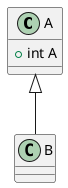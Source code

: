 @startuml test

class A {
    + int A
}
A <|-- B

class B {

}

@enduml

@startuml test2
class FRunnable {
    + uint32 Run()
    + void Stop()
    + void Exit()
}

class FRunnableThread {
    {static} +FRunnableThread* Create()
}

FRunnableThread o.. FRunnable

class FQueuedThread {
    # FRunnableThread* Thread

    + bool Create(FQueuedThreadPool* InPool, uint32, EThreadPriority)
    + boid DoWork(IQueuedWork* InQueuedWork)
    + bool KillThread()
}
FQueuedThread --|> FRunnable
FQueuedThread *-- FRunnableThread

class FQueuedThreadPoolBase {
    # TArray<IQueueWork* > QueueWork
    # TArray<FQueuedThread*> QueuedThreads
    # TArray<FQueuedThread*> AllThreads

    + bool Create(uint32 InNumQueuedThreads, uint32, EThreadPriority)
    + void AddQueueWork(IQueuedWork* InQueuedWork)
}
FQueuedThreadPoolBase *-- FQueuedThread

package TaskGraph #GreenYellow/LightGoldenRodYellow {
class FTaskGraphImplementation  #Yellow {
    + FWorkerThread WorkerThreads[MAX_THREADS]
    + FStallingTaskQueue<FBaseGraphTask, ...> IncomingAnyThreadTasks[]
    __ Important Functions __
    + void QueueTask(FBaseGraphTask* Task, ...)
}
FTaskGraphInterface <|-- FTaskGraphImplementation
FTaskGraphImplementation *-- FWorkerThread
FTaskGraphImplementation *-- FBaseGraphTask
FTaskGraphImplementation *-- FStallingTaskQueue

class FWorkerThread {
    + FTaskThreadBase* TaskGraphWorker
    + FRunnableThread* RunnableThread
}
FWorkerThread *--* FTaskThreadBase
FWorkerThread *-- FRunnableThread

class FTaskThreadBase {
    # ENamedThreads::Type       ThreadId
    # TArray<FBaseGraphTask*>   NewTasks
    # FWorkerThread*            OwnerWorker

    + void ProcessTasksUntilQuit(int32 QueueIndex)
    + void ProcessTasksUntilIdle(int32 QueueIndex)
    + void EnqueueFromThisThread(int32 QueueIndex, FBaseGraphTask* Task)
    + void EnqueueFromOtherThread(int32 QueueIndex, FBaseGraphTask* Task)
}
FTaskThreadBase --|> FRunnable
FTaskThreadBase *-- FBaseGraphTask

class FBaseGraphTask {
    + ENamedThreads::Type   ThreadToExecuteOn;
}

class FTaskThreadAnyThread {
}
FTaskThreadBase <|-- FTaskThreadAnyThread 


class FTaskNamedTaskThread {
    + FThreadTaskQueue      Queues[ENamedThreads::NumQueues = 2]
}
FTaskThreadBase <|-- FTaskNamedTaskThread 
FTaskNamedTaskThread *-- FThreadTaskQueue

class FThreadTaskQueue {
    + FStallingTaskQueue<FBaseGraphTask, ...> StallQueue
}
FThreadTaskQueue *-- FStallingTaskQueue

class FGraphTask #GreenYellow {
    {static} + FConstructor Create() 
}
FGraphTask --|> FBaseGraphTask
FGraphTask --* FGraphTask__FConstructor

class FGraphTask__FConstructor {
    TArray<FGraphEventRef>      Prerequisites
    + FGraphEventRef ConstructAndDispatchWhenReady()
    + FGraphTask* ConstructAndHold()
}
FGraphTask__FConstructor *-- FGraphEvent

class FGraphEvent {
    + TClosableLockFreePointerListUnorderedSingleConsumer<FBaseGraphTask, 0>	SubsequentList
}
}

class TClosableLockFreePointerListUnorderedSingleConsumer
{
}
TClosableLockFreePointerListUnorderedSingleConsumer --* FGraphEvent

class FLockFreePointerListLIFOBase {
    + FLockFreePointerListLIFORoot RootList
}
FLockFreePointerListLIFOBase <|-- TClosableLockFreePointerListUnorderedSingleConsumer
FLockFreePointerListLIFOBase *-- FLockFreePointerListLIFORoot 

class FLockFreePointerListLIFORoot {
    - TDoublePtr Head
}

class FStallingTaskQueue {
}
FStallingTaskQueue *-- FLockFreePointerListLIFOBase
@enduml

@startuml skeletalmesh
class FSkelMeshRenderSection {
    uint16 MaterialIndex
    uint32 BaseIndex
    uint32 NumTriangles
    bool bCastShadow
    uint32 BaseVertexIndex
    TArray<FBoneIndexType> BoneMap
    uint3 NumVertices
    FDuplicatedVerticesBuffer DuplicatedVerticesBuffer
}

class FSkeletalMeshLODRenderData {
    + TArray<FKelMeshRenderSection> RenderSections
    + FStaticMeshVertexBuffers StaticVertexBuffers
    + FSkinWeightVertexBuffer SkinWeightVertexBuffer
    + FMorphTargetVertexInfoBuffers MorphTargetVertexInfoBuffers
}
FSkeletalMeshLODRenderData *-- FSkelMeshRenderSection

class FSkeletalMeshRenderData {
    + TIndirectArray<FSkeletalMeshLODRenderData> LODRenderData

    + void InitResources(bool bNeedsVertexColors, TArray<UMorphTarget*>& InMorphTargets)
    + bool RequiresCPUSkinning(FeatureLevel) const
}
FSkeletalMeshRenderData *-- FSkeletalMeshLODRenderData

class FSkeletalMeshLODInfo {
}
class FGPUSkinCacheEntry {
}

class FSkeletalMeshObject {
    # FSkeletalMeshRenderData* SkeletalMeshRenderData
    # TArray<FSkeletalMeshLODInfo> SkeletalmeshLODInfo
    # FGPUSkinCacheEntry* SkinCacheEntry
    # bool bUsePerBoneMotionBlur
    # float MaxDistanceFactor
    # bool bHasBeenUpdatedAtLeastOnce

    __ Functions __
    + void InitResources(USkinnedMeshComponent*)
    + void Update()
    + void GetSkinVertexFactory(const FSceneView*, int32 LODIndex, int32 ChunkIdx)
    + bool IsCPUSkinned()
}
FSkeletalMeshObject *-- FSkeletalMeshRenderData
FSkeletalMeshObject *-- FSkeletalMeshLODInfo
FSkeletalMeshObject *-- FGPUSkinCacheEntry

class FSkeletalMeshObjectGPUSkin {
}
FSkeletalMeshObjectGPUSkin --|> FSkeletalMeshObject
@enduml